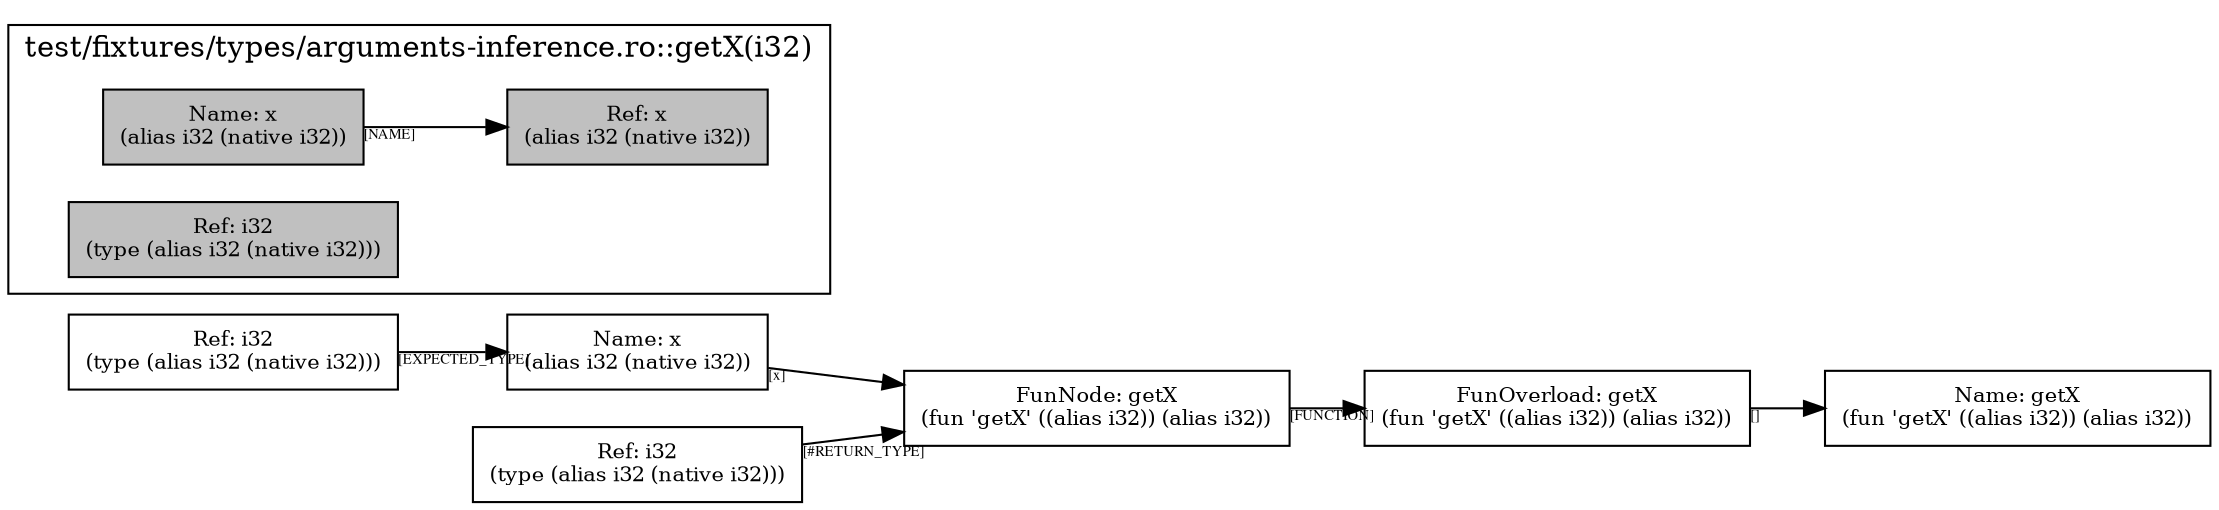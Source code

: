 digraph Document {
  node [shape=box,fontsize=10]; rankdir=LR;
  1 [label="FunOverload: getX\n(fun 'getX' ((alias i32)) (alias i32))", fillcolor=grey];
  2 [label="FunNode: getX\n(fun 'getX' ((alias i32)) (alias i32))", fillcolor=grey];
  3 [label="Ref: i32\n(type (alias i32 (native i32)))", fillcolor=grey];
  4 [label="Name: x\n(alias i32 (native i32))", fillcolor=grey];
  5 [label="Ref: i32\n(type (alias i32 (native i32)))", fillcolor=grey];
  6 [label="Name: getX\n(fun 'getX' ((alias i32)) (alias i32))", fillcolor=grey];
  subgraph cluster0 { rankdir=TB;
    node [style=filled, fillcolor=grey];
    7 [label="Name: x\n(alias i32 (native i32))", fillcolor=grey];
    8 [label="Ref: x\n(alias i32 (native i32))", fillcolor=grey];
    9 [label="Ref: i32\n(type (alias i32 (native i32)))", fillcolor=grey];
    7 -> 8[taillabel="[NAME]" fontname="times" fontsize = 7 color="black" ];
  label="test/fixtures/types/arguments-inference.ro::getX(i32)";
}
  1 -> 6[taillabel="[]" fontname="times" fontsize = 7 color="black" ];
  2 -> 1[taillabel="[FUNCTION]" fontname="times" fontsize = 7 color="black" ];
  3 -> 4[taillabel="[EXPECTED_TYPE]" fontname="times" fontsize = 7 color="black" ];
  4 -> 2[taillabel="[x]" fontname="times" fontsize = 7 color="black" ];
  5 -> 2[taillabel="[#RETURN_TYPE]" fontname="times" fontsize = 7 color="black" ];
  label="";
}
